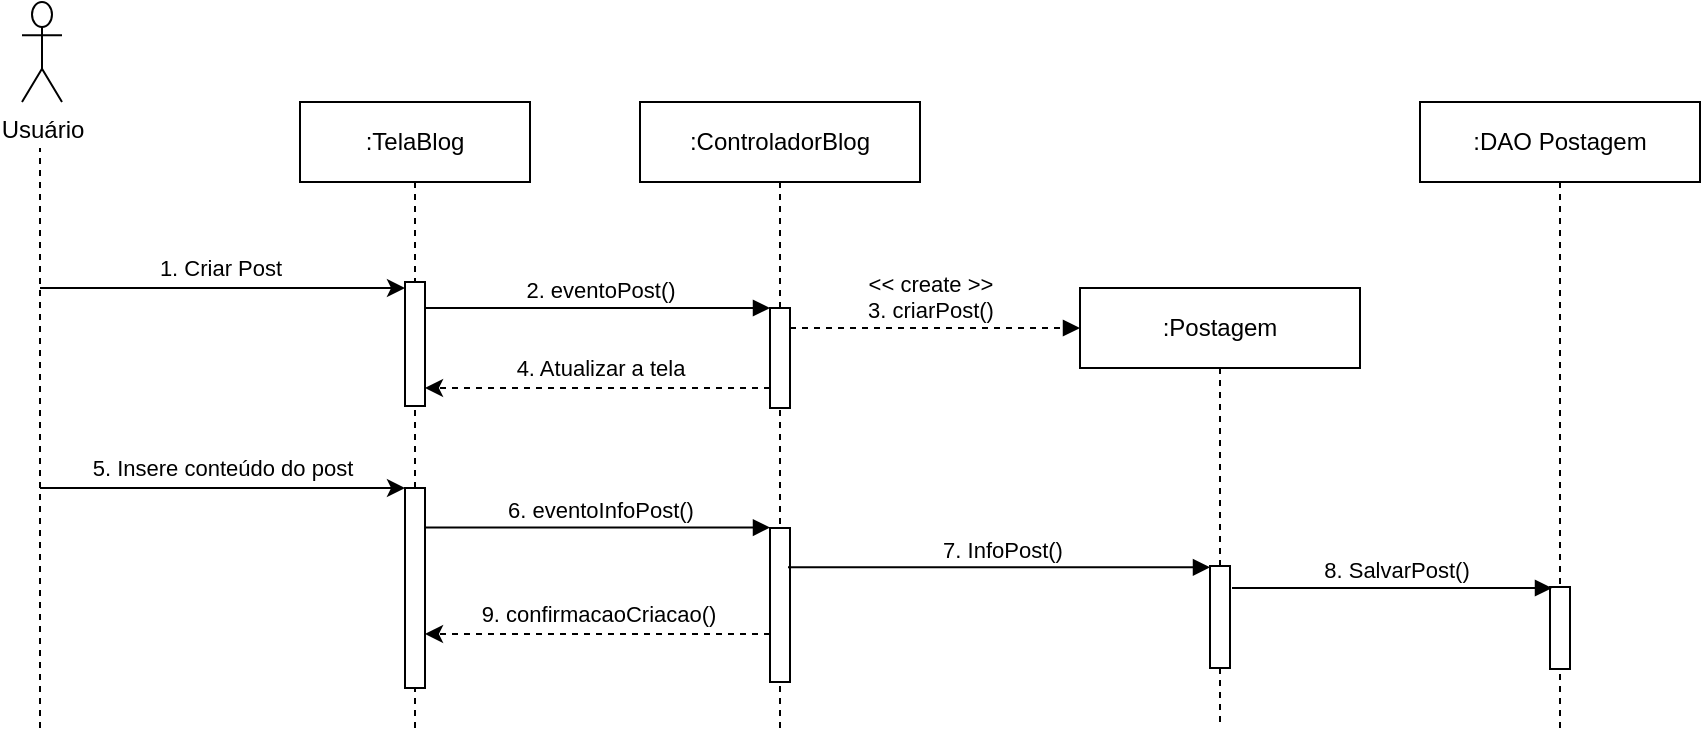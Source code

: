 <mxfile version="24.7.12">
  <diagram name="Page-1" id="2YBvvXClWsGukQMizWep">
    <mxGraphModel dx="1195" dy="615" grid="1" gridSize="10" guides="1" tooltips="1" connect="1" arrows="1" fold="1" page="1" pageScale="1" pageWidth="850" pageHeight="1100" math="0" shadow="0">
      <root>
        <mxCell id="0" />
        <mxCell id="1" parent="0" />
        <mxCell id="9W2UMyhUDM8AN_5umNmA-1" value=":TelaBlog" style="shape=umlLifeline;perimeter=lifelinePerimeter;whiteSpace=wrap;html=1;container=0;dropTarget=0;collapsible=0;recursiveResize=0;outlineConnect=0;portConstraint=eastwest;newEdgeStyle={&quot;edgeStyle&quot;:&quot;elbowEdgeStyle&quot;,&quot;elbow&quot;:&quot;vertical&quot;,&quot;curved&quot;:0,&quot;rounded&quot;:0};" parent="1" vertex="1">
          <mxGeometry x="230" y="167" width="115" height="313" as="geometry" />
        </mxCell>
        <mxCell id="9W2UMyhUDM8AN_5umNmA-2" value="" style="html=1;points=[];perimeter=orthogonalPerimeter;outlineConnect=0;targetShapes=umlLifeline;portConstraint=eastwest;newEdgeStyle={&quot;edgeStyle&quot;:&quot;elbowEdgeStyle&quot;,&quot;elbow&quot;:&quot;vertical&quot;,&quot;curved&quot;:0,&quot;rounded&quot;:0};" parent="9W2UMyhUDM8AN_5umNmA-1" vertex="1">
          <mxGeometry x="52.5" y="90" width="10" height="62" as="geometry" />
        </mxCell>
        <mxCell id="9W2UMyhUDM8AN_5umNmA-4" value=":ControladorBlog" style="shape=umlLifeline;perimeter=lifelinePerimeter;whiteSpace=wrap;html=1;container=0;dropTarget=0;collapsible=0;recursiveResize=0;outlineConnect=0;portConstraint=eastwest;newEdgeStyle={&quot;edgeStyle&quot;:&quot;elbowEdgeStyle&quot;,&quot;elbow&quot;:&quot;vertical&quot;,&quot;curved&quot;:0,&quot;rounded&quot;:0};" parent="1" vertex="1">
          <mxGeometry x="400" y="167" width="140" height="313" as="geometry" />
        </mxCell>
        <mxCell id="9W2UMyhUDM8AN_5umNmA-5" value="" style="html=1;points=[];perimeter=orthogonalPerimeter;outlineConnect=0;targetShapes=umlLifeline;portConstraint=eastwest;newEdgeStyle={&quot;edgeStyle&quot;:&quot;elbowEdgeStyle&quot;,&quot;elbow&quot;:&quot;vertical&quot;,&quot;curved&quot;:0,&quot;rounded&quot;:0};" parent="9W2UMyhUDM8AN_5umNmA-4" vertex="1">
          <mxGeometry x="65" y="103" width="10" height="50" as="geometry" />
        </mxCell>
        <mxCell id="DdnoM_6Xdvgl_mfT2xnZ-5" value="&lt;span style=&quot;color: rgba(0, 0, 0, 0); font-family: monospace; font-size: 0px; text-align: start;&quot;&gt;%3CmxGraphModel%3E%3Croot%3E%3CmxCell%20id%3D%220%22%2F%3E%3CmxCell%20id%3D%221%22%20parent%3D%220%22%2F%3E%3CmxCell%20id%3D%222%22%20value%3D%222.%20eventoPost()%22%20style%3D%22html%3D1%3BverticalAlign%3Dbottom%3BendArrow%3Dblock%3BedgeStyle%3DelbowEdgeStyle%3Belbow%3Dvertical%3Bcurved%3D0%3Brounded%3D0%3B%22%20edge%3D%221%22%20parent%3D%221%22%3E%3CmxGeometry%20x%3D%220.014%22%20relative%3D%221%22%20as%3D%22geometry%22%3E%3CmxPoint%20x%3D%22293%22%20y%3D%22260%22%20as%3D%22sourcePoint%22%2F%3E%3CArray%20as%3D%22points%22%3E%3CmxPoint%20x%3D%22400%22%20y%3D%22260%22%2F%3E%3C%2FArray%3E%3CmxPoint%20x%3D%22465%22%20y%3D%22260%22%20as%3D%22targetPoint%22%2F%3E%3CmxPoint%20as%3D%22offset%22%2F%3E%3C%2FmxGeometry%3E%3C%2FmxCell%3E%3C%2Froot%3E%3C%2FmxGraphModel%3E&lt;/span&gt;" style="html=1;points=[];perimeter=orthogonalPerimeter;outlineConnect=0;targetShapes=umlLifeline;portConstraint=eastwest;newEdgeStyle={&quot;edgeStyle&quot;:&quot;elbowEdgeStyle&quot;,&quot;elbow&quot;:&quot;vertical&quot;,&quot;curved&quot;:0,&quot;rounded&quot;:0};" parent="9W2UMyhUDM8AN_5umNmA-4" vertex="1">
          <mxGeometry x="65" y="213" width="10" height="77" as="geometry" />
        </mxCell>
        <mxCell id="9W2UMyhUDM8AN_5umNmA-7" value="2. eventoPost()" style="html=1;verticalAlign=bottom;endArrow=block;edgeStyle=elbowEdgeStyle;elbow=vertical;curved=0;rounded=0;" parent="1" edge="1">
          <mxGeometry x="0.015" relative="1" as="geometry">
            <mxPoint x="292.5" y="270" as="sourcePoint" />
            <Array as="points">
              <mxPoint x="400" y="270" />
            </Array>
            <mxPoint x="465" y="270" as="targetPoint" />
            <mxPoint as="offset" />
          </mxGeometry>
        </mxCell>
        <mxCell id="9W2UMyhUDM8AN_5umNmA-8" value="" style="endArrow=none;dashed=1;html=1;rounded=0;" parent="1" edge="1">
          <mxGeometry width="50" height="50" relative="1" as="geometry">
            <mxPoint x="100" y="480" as="sourcePoint" />
            <mxPoint x="100" y="190" as="targetPoint" />
          </mxGeometry>
        </mxCell>
        <mxCell id="9W2UMyhUDM8AN_5umNmA-9" value="Usuário" style="shape=umlActor;verticalLabelPosition=bottom;verticalAlign=top;html=1;outlineConnect=0;" parent="1" vertex="1">
          <mxGeometry x="91" y="117" width="20" height="50" as="geometry" />
        </mxCell>
        <mxCell id="9W2UMyhUDM8AN_5umNmA-10" value="" style="endArrow=classic;html=1;rounded=0;" parent="1" target="9W2UMyhUDM8AN_5umNmA-2" edge="1">
          <mxGeometry width="50" height="50" relative="1" as="geometry">
            <mxPoint x="100" y="260" as="sourcePoint" />
            <mxPoint x="320" y="260" as="targetPoint" />
          </mxGeometry>
        </mxCell>
        <mxCell id="9W2UMyhUDM8AN_5umNmA-11" value="1. Criar Post" style="edgeLabel;html=1;align=center;verticalAlign=middle;resizable=0;points=[];" parent="9W2UMyhUDM8AN_5umNmA-10" vertex="1" connectable="0">
          <mxGeometry x="-0.093" y="-1" relative="1" as="geometry">
            <mxPoint x="7" y="-11" as="offset" />
          </mxGeometry>
        </mxCell>
        <mxCell id="WAS1BrxhrEb62qMjdOB_-1" value=":Postagem" style="shape=umlLifeline;perimeter=lifelinePerimeter;whiteSpace=wrap;html=1;container=0;dropTarget=0;collapsible=0;recursiveResize=0;outlineConnect=0;portConstraint=eastwest;newEdgeStyle={&quot;edgeStyle&quot;:&quot;elbowEdgeStyle&quot;,&quot;elbow&quot;:&quot;vertical&quot;,&quot;curved&quot;:0,&quot;rounded&quot;:0};" parent="1" vertex="1">
          <mxGeometry x="620" y="260" width="140" height="220" as="geometry" />
        </mxCell>
        <mxCell id="9W2UMyhUDM8AN_5umNmA-3" value="" style="html=1;points=[];perimeter=orthogonalPerimeter;outlineConnect=0;targetShapes=umlLifeline;portConstraint=eastwest;newEdgeStyle={&quot;edgeStyle&quot;:&quot;elbowEdgeStyle&quot;,&quot;elbow&quot;:&quot;vertical&quot;,&quot;curved&quot;:0,&quot;rounded&quot;:0};" parent="WAS1BrxhrEb62qMjdOB_-1" vertex="1">
          <mxGeometry x="65" y="139" width="10" height="51" as="geometry" />
        </mxCell>
        <mxCell id="WAS1BrxhrEb62qMjdOB_-3" value="&lt;div&gt;&amp;lt;&amp;lt; create &amp;gt;&amp;gt;&lt;/div&gt;3. criarPost()" style="html=1;verticalAlign=bottom;endArrow=block;edgeStyle=elbowEdgeStyle;elbow=vertical;curved=0;rounded=0;dashed=1;" parent="1" source="9W2UMyhUDM8AN_5umNmA-5" edge="1">
          <mxGeometry x="-0.044" relative="1" as="geometry">
            <mxPoint x="490" y="287" as="sourcePoint" />
            <Array as="points">
              <mxPoint x="600" y="280" />
            </Array>
            <mxPoint x="620" y="280" as="targetPoint" />
            <mxPoint as="offset" />
          </mxGeometry>
        </mxCell>
        <mxCell id="WAS1BrxhrEb62qMjdOB_-9" value="" style="endArrow=classic;html=1;rounded=0;dashed=1;" parent="1" edge="1">
          <mxGeometry width="50" height="50" relative="1" as="geometry">
            <mxPoint x="465" y="310" as="sourcePoint" />
            <mxPoint x="292.5" y="310" as="targetPoint" />
            <Array as="points">
              <mxPoint x="410" y="310" />
              <mxPoint x="320" y="310" />
            </Array>
          </mxGeometry>
        </mxCell>
        <mxCell id="WAS1BrxhrEb62qMjdOB_-10" value="4. Atualizar a tela" style="edgeLabel;html=1;align=center;verticalAlign=middle;resizable=0;points=[];" parent="WAS1BrxhrEb62qMjdOB_-9" vertex="1" connectable="0">
          <mxGeometry x="-0.025" y="-3" relative="1" as="geometry">
            <mxPoint x="-1" y="-7" as="offset" />
          </mxGeometry>
        </mxCell>
        <mxCell id="DdnoM_6Xdvgl_mfT2xnZ-6" value="7. InfoPost()" style="html=1;verticalAlign=bottom;endArrow=block;edgeStyle=elbowEdgeStyle;elbow=vertical;curved=0;rounded=0;" parent="1" target="9W2UMyhUDM8AN_5umNmA-3" edge="1">
          <mxGeometry x="0.015" relative="1" as="geometry">
            <mxPoint x="474" y="399.66" as="sourcePoint" />
            <Array as="points">
              <mxPoint x="631" y="399.66" />
            </Array>
            <mxPoint x="664" y="399.66" as="targetPoint" />
            <mxPoint as="offset" />
          </mxGeometry>
        </mxCell>
        <mxCell id="DdnoM_6Xdvgl_mfT2xnZ-1" value="&lt;span style=&quot;color: rgba(0, 0, 0, 0); font-family: monospace; font-size: 0px; text-align: start;&quot;&gt;%3CmxGraphModel%3E%3Croot%3E%3CmxCell%20id%3D%220%22%2F%3E%3CmxCell%20id%3D%221%22%20parent%3D%220%22%2F%3E%3CmxCell%20id%3D%222%22%20value%3D%222.%20eventoPost()%22%20style%3D%22html%3D1%3BverticalAlign%3Dbottom%3BendArrow%3Dblock%3BedgeStyle%3DelbowEdgeStyle%3Belbow%3Dvertical%3Bcurved%3D0%3Brounded%3D0%3B%22%20edge%3D%221%22%20parent%3D%221%22%3E%3CmxGeometry%20x%3D%220.014%22%20relative%3D%221%22%20as%3D%22geometry%22%3E%3CmxPoint%20x%3D%22293%22%20y%3D%22260%22%20as%3D%22sourcePoint%22%2F%3E%3CArray%20as%3D%22points%22%3E%3CmxPoint%20x%3D%22400%22%20y%3D%22260%22%2F%3E%3C%2FArray%3E%3CmxPoint%20x%3D%22465%22%20y%3D%22260%22%20as%3D%22targetPoint%22%2F%3E%3CmxPoint%20as%3D%22offset%22%2F%3E%3C%2FmxGeometry%3E%3C%2FmxCell%3E%3C%2Froot%3E%3C%2FmxGraphModel%3E&lt;/span&gt;" style="html=1;points=[];perimeter=orthogonalPerimeter;outlineConnect=0;targetShapes=umlLifeline;portConstraint=eastwest;newEdgeStyle={&quot;edgeStyle&quot;:&quot;elbowEdgeStyle&quot;,&quot;elbow&quot;:&quot;vertical&quot;,&quot;curved&quot;:0,&quot;rounded&quot;:0};" parent="1" vertex="1">
          <mxGeometry x="282.5" y="360" width="10" height="100" as="geometry" />
        </mxCell>
        <mxCell id="DdnoM_6Xdvgl_mfT2xnZ-2" value="" style="endArrow=classic;html=1;rounded=0;" parent="1" edge="1">
          <mxGeometry width="50" height="50" relative="1" as="geometry">
            <mxPoint x="100" y="360" as="sourcePoint" />
            <mxPoint x="282.5" y="360.0" as="targetPoint" />
          </mxGeometry>
        </mxCell>
        <mxCell id="DdnoM_6Xdvgl_mfT2xnZ-3" value="5. Insere conteúdo do post" style="edgeLabel;html=1;align=center;verticalAlign=middle;resizable=0;points=[];" parent="DdnoM_6Xdvgl_mfT2xnZ-2" vertex="1" connectable="0">
          <mxGeometry x="-0.093" y="-1" relative="1" as="geometry">
            <mxPoint x="8" y="-11" as="offset" />
          </mxGeometry>
        </mxCell>
        <mxCell id="DdnoM_6Xdvgl_mfT2xnZ-4" value="6. eventoInfoPost()" style="html=1;verticalAlign=bottom;endArrow=block;edgeStyle=elbowEdgeStyle;elbow=vertical;curved=0;rounded=0;" parent="1" edge="1">
          <mxGeometry x="0.015" relative="1" as="geometry">
            <mxPoint x="292.5" y="379.8" as="sourcePoint" />
            <Array as="points">
              <mxPoint x="424.5" y="379.8" />
            </Array>
            <mxPoint x="465" y="379.8" as="targetPoint" />
            <mxPoint as="offset" />
          </mxGeometry>
        </mxCell>
        <mxCell id="WAS1BrxhrEb62qMjdOB_-7" value="" style="endArrow=classic;html=1;rounded=0;dashed=1;" parent="1" target="DdnoM_6Xdvgl_mfT2xnZ-1" edge="1">
          <mxGeometry width="50" height="50" relative="1" as="geometry">
            <mxPoint x="465" y="433" as="sourcePoint" />
            <mxPoint x="230" y="433" as="targetPoint" />
            <Array as="points">
              <mxPoint x="365" y="433" />
            </Array>
          </mxGeometry>
        </mxCell>
        <mxCell id="WAS1BrxhrEb62qMjdOB_-8" value="9. confirmacaoCriacao()" style="edgeLabel;html=1;align=center;verticalAlign=middle;resizable=0;points=[];" parent="WAS1BrxhrEb62qMjdOB_-7" vertex="1" connectable="0">
          <mxGeometry x="-0.025" y="-3" relative="1" as="geometry">
            <mxPoint x="-2" y="-7" as="offset" />
          </mxGeometry>
        </mxCell>
        <mxCell id="uZ-OM1Hf6JnQ5iRv6Pjr-1" value=":DAO Postagem" style="shape=umlLifeline;perimeter=lifelinePerimeter;whiteSpace=wrap;html=1;container=0;dropTarget=0;collapsible=0;recursiveResize=0;outlineConnect=0;portConstraint=eastwest;newEdgeStyle={&quot;edgeStyle&quot;:&quot;elbowEdgeStyle&quot;,&quot;elbow&quot;:&quot;vertical&quot;,&quot;curved&quot;:0,&quot;rounded&quot;:0};" parent="1" vertex="1">
          <mxGeometry x="790" y="167" width="140" height="313" as="geometry" />
        </mxCell>
        <mxCell id="uZ-OM1Hf6JnQ5iRv6Pjr-2" value="" style="html=1;points=[];perimeter=orthogonalPerimeter;outlineConnect=0;targetShapes=umlLifeline;portConstraint=eastwest;newEdgeStyle={&quot;edgeStyle&quot;:&quot;elbowEdgeStyle&quot;,&quot;elbow&quot;:&quot;vertical&quot;,&quot;curved&quot;:0,&quot;rounded&quot;:0};" parent="uZ-OM1Hf6JnQ5iRv6Pjr-1" vertex="1">
          <mxGeometry x="65" y="242.5" width="10" height="41" as="geometry" />
        </mxCell>
        <mxCell id="uZ-OM1Hf6JnQ5iRv6Pjr-3" value="8. SalvarPost()" style="html=1;verticalAlign=bottom;endArrow=block;edgeStyle=elbowEdgeStyle;elbow=vertical;curved=0;rounded=0;" parent="1" edge="1">
          <mxGeometry x="0.015" relative="1" as="geometry">
            <mxPoint x="696" y="410" as="sourcePoint" />
            <Array as="points" />
            <mxPoint x="856" y="409.766" as="targetPoint" />
            <mxPoint as="offset" />
          </mxGeometry>
        </mxCell>
      </root>
    </mxGraphModel>
  </diagram>
</mxfile>
